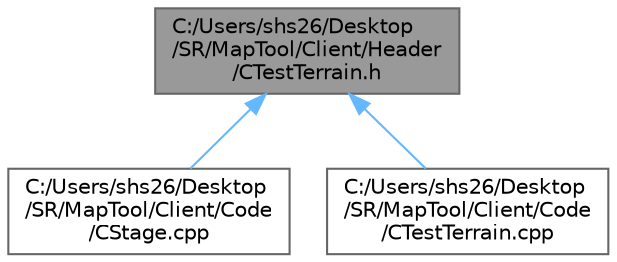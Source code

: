 digraph "C:/Users/shs26/Desktop/SR/MapTool/Client/Header/CTestTerrain.h"
{
 // LATEX_PDF_SIZE
  bgcolor="transparent";
  edge [fontname=Helvetica,fontsize=10,labelfontname=Helvetica,labelfontsize=10];
  node [fontname=Helvetica,fontsize=10,shape=box,height=0.2,width=0.4];
  Node1 [id="Node000001",label="C:/Users/shs26/Desktop\l/SR/MapTool/Client/Header\l/CTestTerrain.h",height=0.2,width=0.4,color="gray40", fillcolor="grey60", style="filled", fontcolor="black",tooltip=" "];
  Node1 -> Node2 [id="edge3_Node000001_Node000002",dir="back",color="steelblue1",style="solid",tooltip=" "];
  Node2 [id="Node000002",label="C:/Users/shs26/Desktop\l/SR/MapTool/Client/Code\l/CStage.cpp",height=0.2,width=0.4,color="grey40", fillcolor="white", style="filled",URL="$_c_stage_8cpp.html",tooltip=" "];
  Node1 -> Node3 [id="edge4_Node000001_Node000003",dir="back",color="steelblue1",style="solid",tooltip=" "];
  Node3 [id="Node000003",label="C:/Users/shs26/Desktop\l/SR/MapTool/Client/Code\l/CTestTerrain.cpp",height=0.2,width=0.4,color="grey40", fillcolor="white", style="filled",URL="$_c_test_terrain_8cpp.html",tooltip=" "];
}
